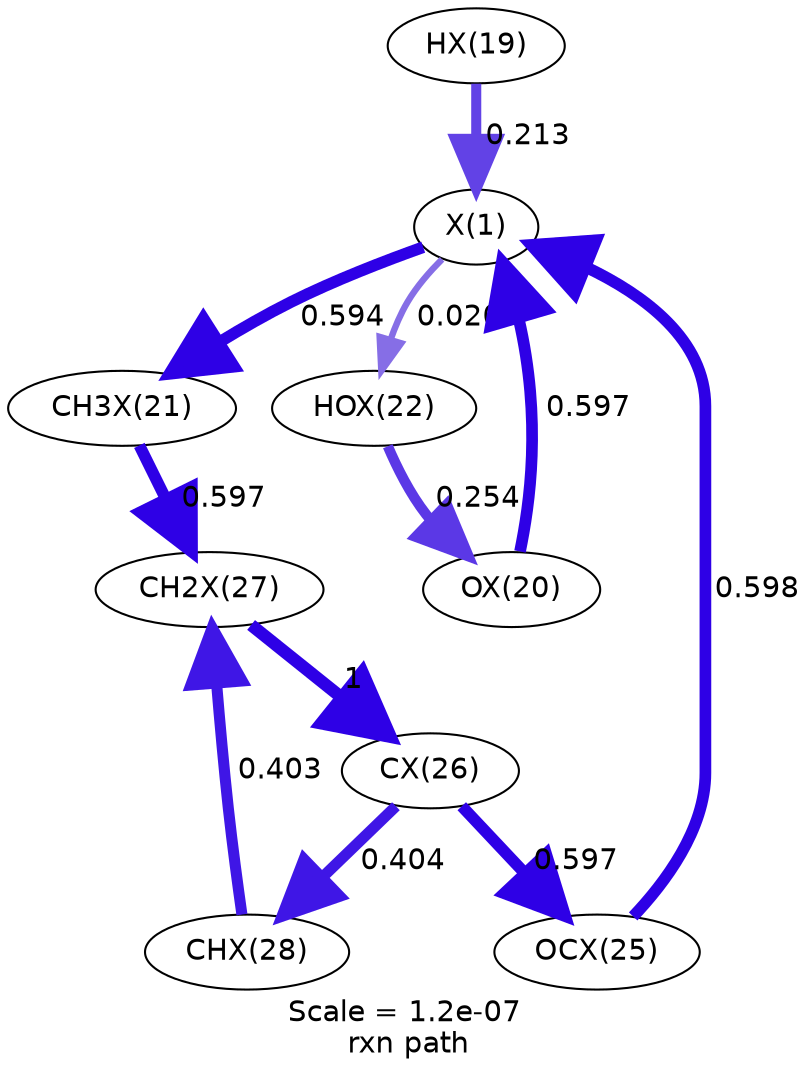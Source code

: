 digraph reaction_paths {
center=1;
s23 -> s22[fontname="Helvetica", penwidth=4.83, arrowsize=2.42, color="0.7, 0.713, 0.9"
, label=" 0.213"];
s24 -> s22[fontname="Helvetica", penwidth=5.61, arrowsize=2.81, color="0.7, 1.1, 0.9"
, label=" 0.597"];
s22 -> s26[fontname="Helvetica", penwidth=3.08, arrowsize=1.54, color="0.7, 0.521, 0.9"
, label=" 0.0209"];
s22 -> s25[fontname="Helvetica", penwidth=5.61, arrowsize=2.8, color="0.7, 1.09, 0.9"
, label=" 0.594"];
s29 -> s22[fontname="Helvetica", penwidth=5.61, arrowsize=2.81, color="0.7, 1.1, 0.9"
, label=" 0.598"];
s26 -> s24[fontname="Helvetica", penwidth=4.96, arrowsize=2.48, color="0.7, 0.754, 0.9"
, label=" 0.254"];
s25 -> s31[fontname="Helvetica", penwidth=5.61, arrowsize=2.81, color="0.7, 1.1, 0.9"
, label=" 0.597"];
s32 -> s31[fontname="Helvetica", penwidth=5.31, arrowsize=2.66, color="0.7, 0.903, 0.9"
, label=" 0.403"];
s31 -> s30[fontname="Helvetica", penwidth=6, arrowsize=3, color="0.7, 1.5, 0.9"
, label=" 1"];
s30 -> s32[fontname="Helvetica", penwidth=5.31, arrowsize=2.66, color="0.7, 0.904, 0.9"
, label=" 0.404"];
s30 -> s29[fontname="Helvetica", penwidth=5.61, arrowsize=2.81, color="0.7, 1.1, 0.9"
, label=" 0.597"];
s22 [ fontname="Helvetica", label="X(1)"];
s23 [ fontname="Helvetica", label="HX(19)"];
s24 [ fontname="Helvetica", label="OX(20)"];
s25 [ fontname="Helvetica", label="CH3X(21)"];
s26 [ fontname="Helvetica", label="HOX(22)"];
s29 [ fontname="Helvetica", label="OCX(25)"];
s30 [ fontname="Helvetica", label="CX(26)"];
s31 [ fontname="Helvetica", label="CH2X(27)"];
s32 [ fontname="Helvetica", label="CHX(28)"];
 label = "Scale = 1.2e-07\l rxn path";
 fontname = "Helvetica";
}
